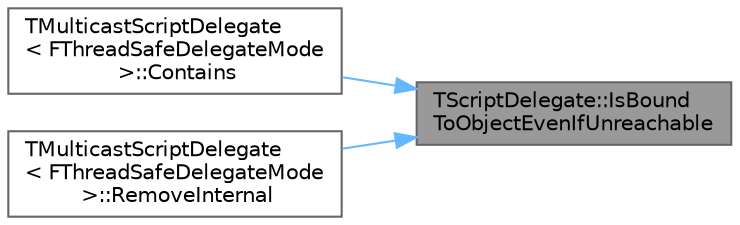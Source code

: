 digraph "TScriptDelegate::IsBoundToObjectEvenIfUnreachable"
{
 // INTERACTIVE_SVG=YES
 // LATEX_PDF_SIZE
  bgcolor="transparent";
  edge [fontname=Helvetica,fontsize=10,labelfontname=Helvetica,labelfontsize=10];
  node [fontname=Helvetica,fontsize=10,shape=box,height=0.2,width=0.4];
  rankdir="RL";
  Node1 [id="Node000001",label="TScriptDelegate::IsBound\lToObjectEvenIfUnreachable",height=0.2,width=0.4,color="gray40", fillcolor="grey60", style="filled", fontcolor="black",tooltip="Checks to see if this delegate is bound to the given user object, even if the object is unreachable."];
  Node1 -> Node2 [id="edge1_Node000001_Node000002",dir="back",color="steelblue1",style="solid",tooltip=" "];
  Node2 [id="Node000002",label="TMulticastScriptDelegate\l\< FThreadSafeDelegateMode\l \>::Contains",height=0.2,width=0.4,color="grey40", fillcolor="white", style="filled",URL="$dc/d3a/classTMulticastScriptDelegate.html#ac21e256d84188739aa2b72a7c02b8f68",tooltip=" "];
  Node1 -> Node3 [id="edge2_Node000001_Node000003",dir="back",color="steelblue1",style="solid",tooltip=" "];
  Node3 [id="Node000003",label="TMulticastScriptDelegate\l\< FThreadSafeDelegateMode\l \>::RemoveInternal",height=0.2,width=0.4,color="grey40", fillcolor="white", style="filled",URL="$dc/d3a/classTMulticastScriptDelegate.html#a9b73a0b86d8f49b08a6dbac2e8f0541d",tooltip=" "];
}
